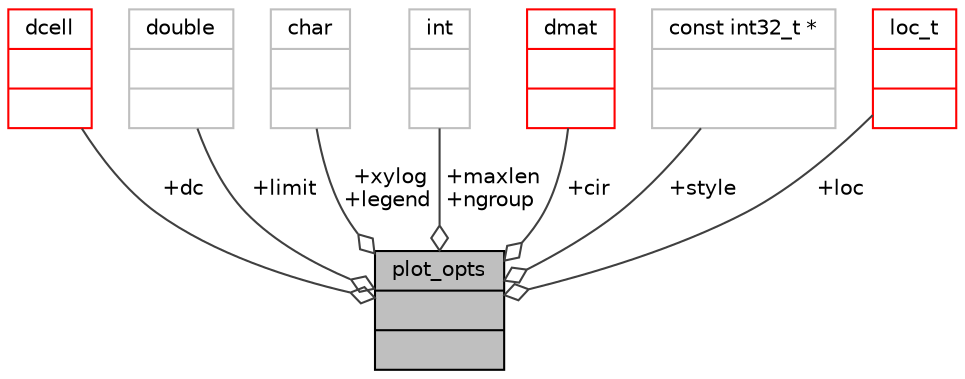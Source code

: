 digraph "plot_opts"
{
 // INTERACTIVE_SVG=YES
  bgcolor="transparent";
  edge [fontname="Helvetica",fontsize="10",labelfontname="Helvetica",labelfontsize="10"];
  node [fontname="Helvetica",fontsize="10",shape=record];
  Node1 [label="{plot_opts\n||}",height=0.2,width=0.4,color="black", fillcolor="grey75", style="filled", fontcolor="black"];
  Node2 -> Node1 [color="grey25",fontsize="10",style="solid",label=" +dc" ,arrowhead="odiamond",fontname="Helvetica"];
  Node2 [label="{dcell\n||}",height=0.2,width=0.4,color="red",URL="$type_8h.html#structdcell"];
  Node4 -> Node1 [color="grey25",fontsize="10",style="solid",label=" +limit" ,arrowhead="odiamond",fontname="Helvetica"];
  Node4 [label="{double\n||}",height=0.2,width=0.4,color="grey75"];
  Node5 -> Node1 [color="grey25",fontsize="10",style="solid",label=" +xylog\n+legend" ,arrowhead="odiamond",fontname="Helvetica"];
  Node5 [label="{char\n||}",height=0.2,width=0.4,color="grey75"];
  Node6 -> Node1 [color="grey25",fontsize="10",style="solid",label=" +maxlen\n+ngroup" ,arrowhead="odiamond",fontname="Helvetica"];
  Node6 [label="{int\n||}",height=0.2,width=0.4,color="grey75"];
  Node7 -> Node1 [color="grey25",fontsize="10",style="solid",label=" +cir" ,arrowhead="odiamond",fontname="Helvetica"];
  Node7 [label="{dmat\n||}",height=0.2,width=0.4,color="red",URL="$type_8h.html#structdmat"];
  Node9 -> Node1 [color="grey25",fontsize="10",style="solid",label=" +style" ,arrowhead="odiamond",fontname="Helvetica"];
  Node9 [label="{const int32_t *\n||}",height=0.2,width=0.4,color="grey75"];
  Node10 -> Node1 [color="grey25",fontsize="10",style="solid",label=" +loc" ,arrowhead="odiamond",fontname="Helvetica"];
  Node10 [label="{loc_t\n||}",height=0.2,width=0.4,color="red",URL="$type_8h.html#structloc__t"];
}
